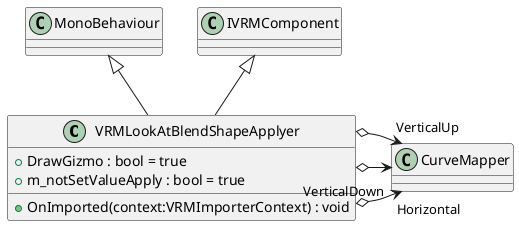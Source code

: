 @startuml
class VRMLookAtBlendShapeApplyer {
    + DrawGizmo : bool = true
    + m_notSetValueApply : bool = true
    + OnImported(context:VRMImporterContext) : void
}
MonoBehaviour <|-- VRMLookAtBlendShapeApplyer
IVRMComponent <|-- VRMLookAtBlendShapeApplyer
VRMLookAtBlendShapeApplyer o-> "Horizontal" CurveMapper
VRMLookAtBlendShapeApplyer o-> "VerticalDown" CurveMapper
VRMLookAtBlendShapeApplyer o-> "VerticalUp" CurveMapper
@enduml
